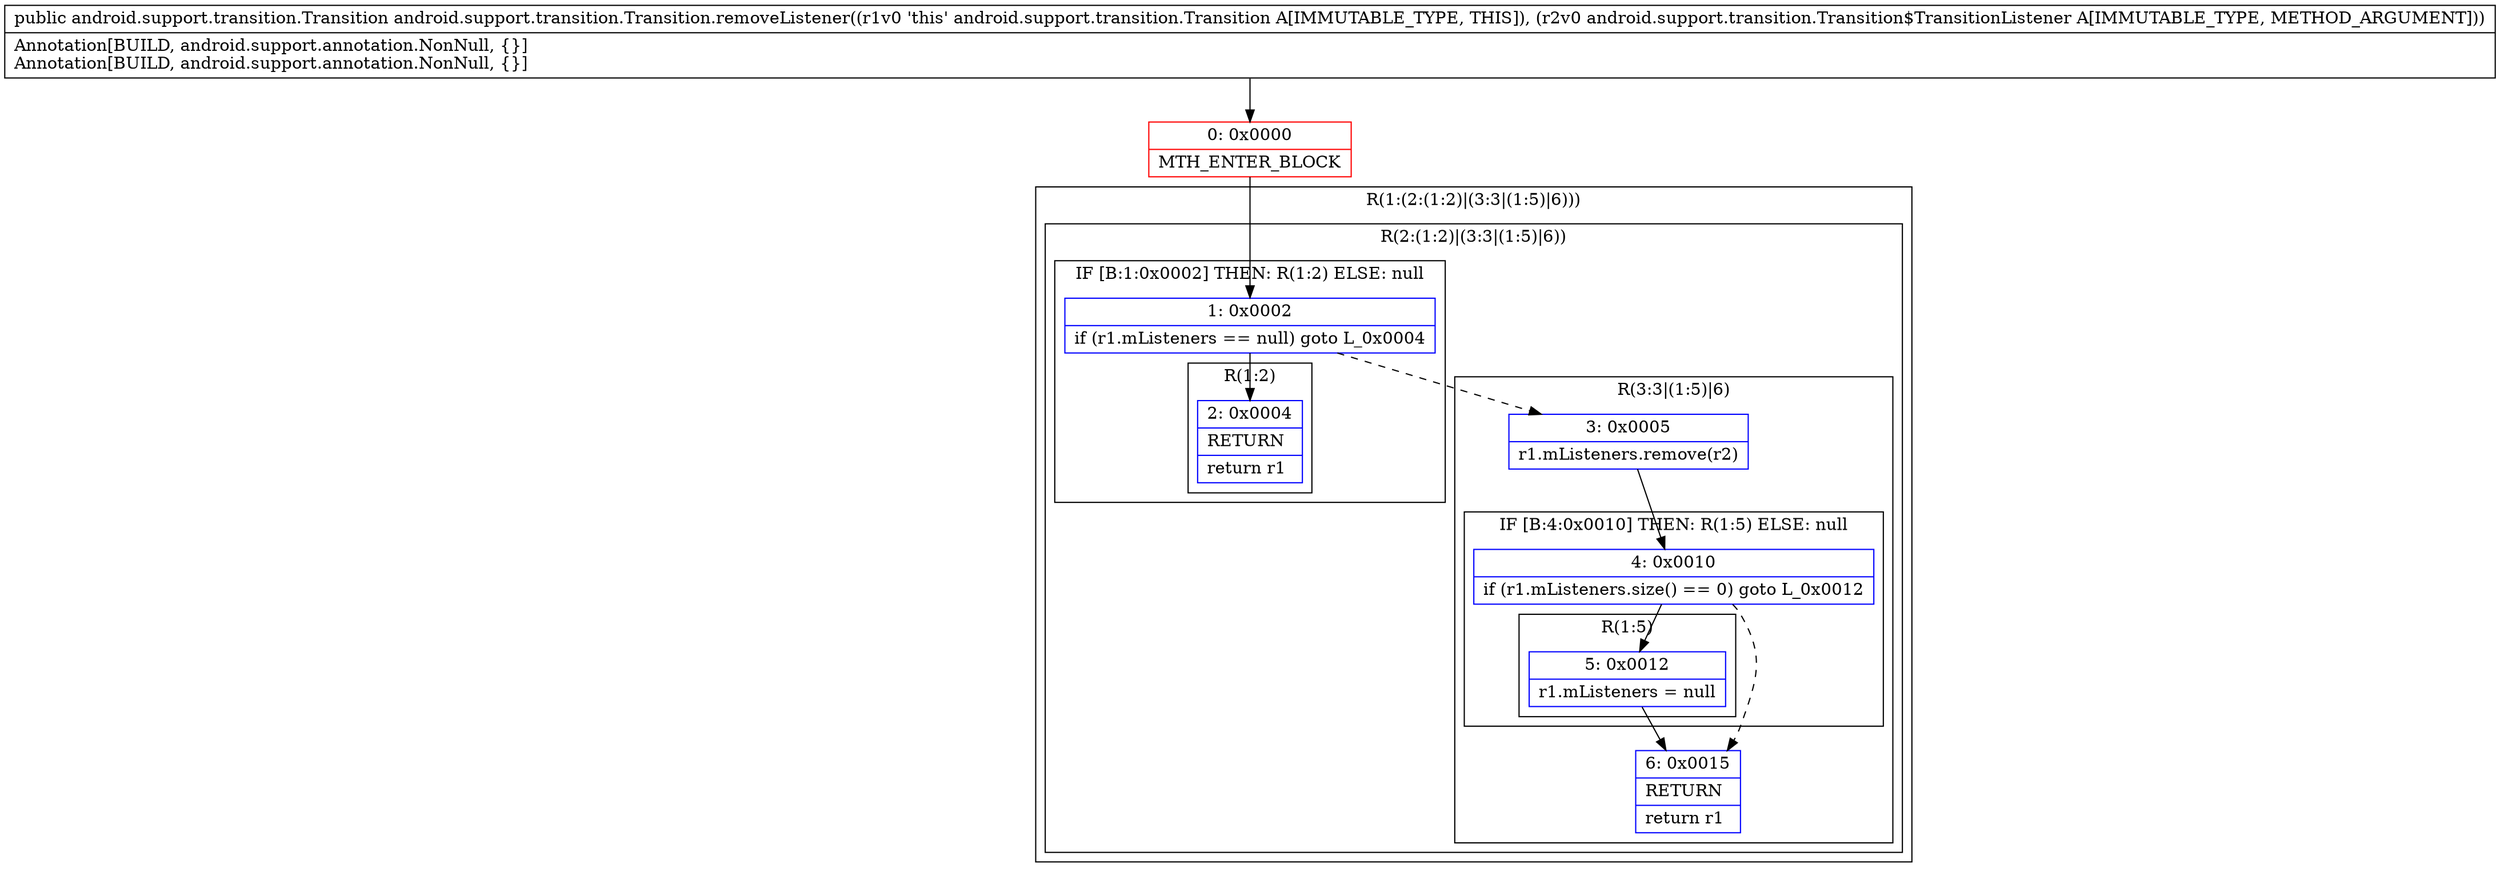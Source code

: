 digraph "CFG forandroid.support.transition.Transition.removeListener(Landroid\/support\/transition\/Transition$TransitionListener;)Landroid\/support\/transition\/Transition;" {
subgraph cluster_Region_668135245 {
label = "R(1:(2:(1:2)|(3:3|(1:5)|6)))";
node [shape=record,color=blue];
subgraph cluster_Region_1194179510 {
label = "R(2:(1:2)|(3:3|(1:5)|6))";
node [shape=record,color=blue];
subgraph cluster_IfRegion_2001691078 {
label = "IF [B:1:0x0002] THEN: R(1:2) ELSE: null";
node [shape=record,color=blue];
Node_1 [shape=record,label="{1\:\ 0x0002|if (r1.mListeners == null) goto L_0x0004\l}"];
subgraph cluster_Region_1744315155 {
label = "R(1:2)";
node [shape=record,color=blue];
Node_2 [shape=record,label="{2\:\ 0x0004|RETURN\l|return r1\l}"];
}
}
subgraph cluster_Region_1474301990 {
label = "R(3:3|(1:5)|6)";
node [shape=record,color=blue];
Node_3 [shape=record,label="{3\:\ 0x0005|r1.mListeners.remove(r2)\l}"];
subgraph cluster_IfRegion_2101010791 {
label = "IF [B:4:0x0010] THEN: R(1:5) ELSE: null";
node [shape=record,color=blue];
Node_4 [shape=record,label="{4\:\ 0x0010|if (r1.mListeners.size() == 0) goto L_0x0012\l}"];
subgraph cluster_Region_1903689303 {
label = "R(1:5)";
node [shape=record,color=blue];
Node_5 [shape=record,label="{5\:\ 0x0012|r1.mListeners = null\l}"];
}
}
Node_6 [shape=record,label="{6\:\ 0x0015|RETURN\l|return r1\l}"];
}
}
}
Node_0 [shape=record,color=red,label="{0\:\ 0x0000|MTH_ENTER_BLOCK\l}"];
MethodNode[shape=record,label="{public android.support.transition.Transition android.support.transition.Transition.removeListener((r1v0 'this' android.support.transition.Transition A[IMMUTABLE_TYPE, THIS]), (r2v0 android.support.transition.Transition$TransitionListener A[IMMUTABLE_TYPE, METHOD_ARGUMENT]))  | Annotation[BUILD, android.support.annotation.NonNull, \{\}]\lAnnotation[BUILD, android.support.annotation.NonNull, \{\}]\l}"];
MethodNode -> Node_0;
Node_1 -> Node_2;
Node_1 -> Node_3[style=dashed];
Node_3 -> Node_4;
Node_4 -> Node_5;
Node_4 -> Node_6[style=dashed];
Node_5 -> Node_6;
Node_0 -> Node_1;
}

